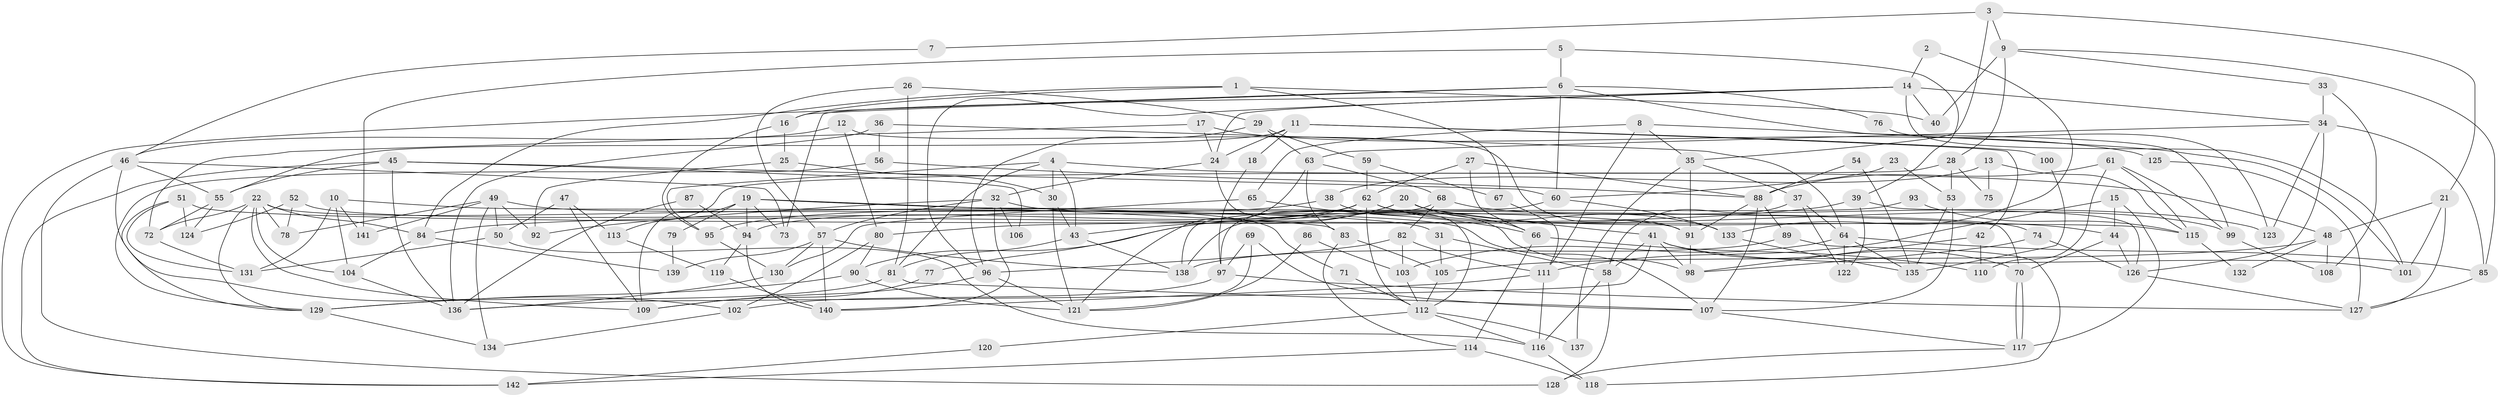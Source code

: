 // coarse degree distribution, {4: 0.15294117647058825, 6: 0.047058823529411764, 8: 0.047058823529411764, 5: 0.2823529411764706, 3: 0.18823529411764706, 7: 0.08235294117647059, 2: 0.12941176470588237, 12: 0.011764705882352941, 11: 0.023529411764705882, 13: 0.011764705882352941, 10: 0.023529411764705882}
// Generated by graph-tools (version 1.1) at 2025/53/03/04/25 21:53:37]
// undirected, 142 vertices, 284 edges
graph export_dot {
graph [start="1"]
  node [color=gray90,style=filled];
  1;
  2;
  3;
  4;
  5;
  6;
  7;
  8;
  9;
  10;
  11;
  12;
  13;
  14;
  15;
  16;
  17;
  18;
  19;
  20;
  21;
  22;
  23;
  24;
  25;
  26;
  27;
  28;
  29;
  30;
  31;
  32;
  33;
  34;
  35;
  36;
  37;
  38;
  39;
  40;
  41;
  42;
  43;
  44;
  45;
  46;
  47;
  48;
  49;
  50;
  51;
  52;
  53;
  54;
  55;
  56;
  57;
  58;
  59;
  60;
  61;
  62;
  63;
  64;
  65;
  66;
  67;
  68;
  69;
  70;
  71;
  72;
  73;
  74;
  75;
  76;
  77;
  78;
  79;
  80;
  81;
  82;
  83;
  84;
  85;
  86;
  87;
  88;
  89;
  90;
  91;
  92;
  93;
  94;
  95;
  96;
  97;
  98;
  99;
  100;
  101;
  102;
  103;
  104;
  105;
  106;
  107;
  108;
  109;
  110;
  111;
  112;
  113;
  114;
  115;
  116;
  117;
  118;
  119;
  120;
  121;
  122;
  123;
  124;
  125;
  126;
  127;
  128;
  129;
  130;
  131;
  132;
  133;
  134;
  135;
  136;
  137;
  138;
  139;
  140;
  141;
  142;
  1 -- 84;
  1 -- 16;
  1 -- 40;
  1 -- 67;
  2 -- 133;
  2 -- 14;
  3 -- 21;
  3 -- 9;
  3 -- 7;
  3 -- 35;
  4 -- 81;
  4 -- 48;
  4 -- 30;
  4 -- 43;
  4 -- 95;
  5 -- 6;
  5 -- 39;
  5 -- 141;
  6 -- 16;
  6 -- 99;
  6 -- 60;
  6 -- 76;
  6 -- 142;
  7 -- 46;
  8 -- 65;
  8 -- 35;
  8 -- 101;
  8 -- 111;
  9 -- 28;
  9 -- 85;
  9 -- 33;
  9 -- 40;
  10 -- 141;
  10 -- 104;
  10 -- 31;
  10 -- 131;
  11 -- 55;
  11 -- 42;
  11 -- 18;
  11 -- 24;
  11 -- 100;
  12 -- 80;
  12 -- 46;
  12 -- 91;
  13 -- 115;
  13 -- 38;
  13 -- 75;
  14 -- 40;
  14 -- 96;
  14 -- 24;
  14 -- 34;
  14 -- 73;
  14 -- 101;
  15 -- 117;
  15 -- 111;
  15 -- 44;
  16 -- 25;
  16 -- 95;
  17 -- 72;
  17 -- 24;
  17 -- 125;
  18 -- 97;
  19 -- 70;
  19 -- 94;
  19 -- 73;
  19 -- 79;
  19 -- 83;
  19 -- 109;
  20 -- 41;
  20 -- 90;
  20 -- 43;
  20 -- 44;
  20 -- 66;
  21 -- 127;
  21 -- 101;
  21 -- 48;
  22 -- 109;
  22 -- 72;
  22 -- 71;
  22 -- 78;
  22 -- 84;
  22 -- 104;
  22 -- 129;
  23 -- 60;
  23 -- 53;
  24 -- 32;
  24 -- 112;
  25 -- 92;
  25 -- 30;
  26 -- 81;
  26 -- 29;
  26 -- 57;
  27 -- 62;
  27 -- 66;
  27 -- 88;
  28 -- 53;
  28 -- 113;
  28 -- 75;
  29 -- 96;
  29 -- 63;
  29 -- 59;
  30 -- 43;
  30 -- 121;
  31 -- 58;
  31 -- 105;
  32 -- 140;
  32 -- 57;
  32 -- 74;
  32 -- 92;
  32 -- 106;
  33 -- 34;
  33 -- 108;
  34 -- 126;
  34 -- 63;
  34 -- 85;
  34 -- 123;
  35 -- 91;
  35 -- 37;
  35 -- 137;
  36 -- 56;
  36 -- 136;
  36 -- 64;
  37 -- 58;
  37 -- 64;
  37 -- 122;
  38 -- 95;
  38 -- 98;
  39 -- 122;
  39 -- 126;
  39 -- 84;
  41 -- 101;
  41 -- 70;
  41 -- 58;
  41 -- 98;
  41 -- 136;
  42 -- 110;
  42 -- 98;
  43 -- 81;
  43 -- 138;
  44 -- 70;
  44 -- 126;
  45 -- 136;
  45 -- 60;
  45 -- 55;
  45 -- 106;
  45 -- 142;
  46 -- 73;
  46 -- 102;
  46 -- 55;
  46 -- 128;
  47 -- 50;
  47 -- 109;
  47 -- 113;
  48 -- 105;
  48 -- 108;
  48 -- 132;
  49 -- 91;
  49 -- 50;
  49 -- 78;
  49 -- 92;
  49 -- 134;
  49 -- 141;
  50 -- 131;
  50 -- 116;
  51 -- 129;
  51 -- 124;
  51 -- 115;
  51 -- 131;
  52 -- 78;
  52 -- 107;
  52 -- 124;
  53 -- 107;
  53 -- 135;
  54 -- 88;
  54 -- 135;
  55 -- 72;
  55 -- 124;
  56 -- 129;
  56 -- 88;
  57 -- 130;
  57 -- 138;
  57 -- 139;
  57 -- 140;
  58 -- 116;
  58 -- 128;
  59 -- 62;
  59 -- 67;
  60 -- 138;
  60 -- 133;
  61 -- 99;
  61 -- 88;
  61 -- 110;
  61 -- 115;
  62 -- 112;
  62 -- 80;
  62 -- 77;
  62 -- 94;
  62 -- 99;
  62 -- 133;
  63 -- 83;
  63 -- 68;
  63 -- 121;
  64 -- 85;
  64 -- 103;
  64 -- 122;
  64 -- 135;
  65 -- 66;
  65 -- 130;
  66 -- 114;
  66 -- 110;
  67 -- 111;
  68 -- 82;
  68 -- 97;
  68 -- 123;
  69 -- 121;
  69 -- 107;
  69 -- 97;
  70 -- 117;
  70 -- 117;
  71 -- 112;
  72 -- 131;
  74 -- 126;
  74 -- 98;
  76 -- 123;
  77 -- 109;
  79 -- 139;
  80 -- 90;
  80 -- 102;
  81 -- 107;
  81 -- 129;
  82 -- 111;
  82 -- 103;
  82 -- 96;
  83 -- 105;
  83 -- 114;
  84 -- 104;
  84 -- 139;
  85 -- 127;
  86 -- 121;
  86 -- 103;
  87 -- 94;
  87 -- 136;
  88 -- 91;
  88 -- 89;
  88 -- 107;
  89 -- 138;
  89 -- 118;
  90 -- 121;
  90 -- 129;
  91 -- 98;
  93 -- 138;
  93 -- 115;
  94 -- 140;
  94 -- 119;
  95 -- 130;
  96 -- 121;
  96 -- 109;
  97 -- 102;
  97 -- 127;
  99 -- 108;
  100 -- 135;
  102 -- 134;
  103 -- 112;
  104 -- 136;
  105 -- 112;
  107 -- 117;
  111 -- 116;
  111 -- 140;
  112 -- 116;
  112 -- 120;
  112 -- 137;
  113 -- 119;
  114 -- 142;
  114 -- 118;
  115 -- 132;
  116 -- 118;
  117 -- 128;
  119 -- 140;
  120 -- 142;
  125 -- 127;
  126 -- 127;
  129 -- 134;
  130 -- 136;
  133 -- 135;
}
